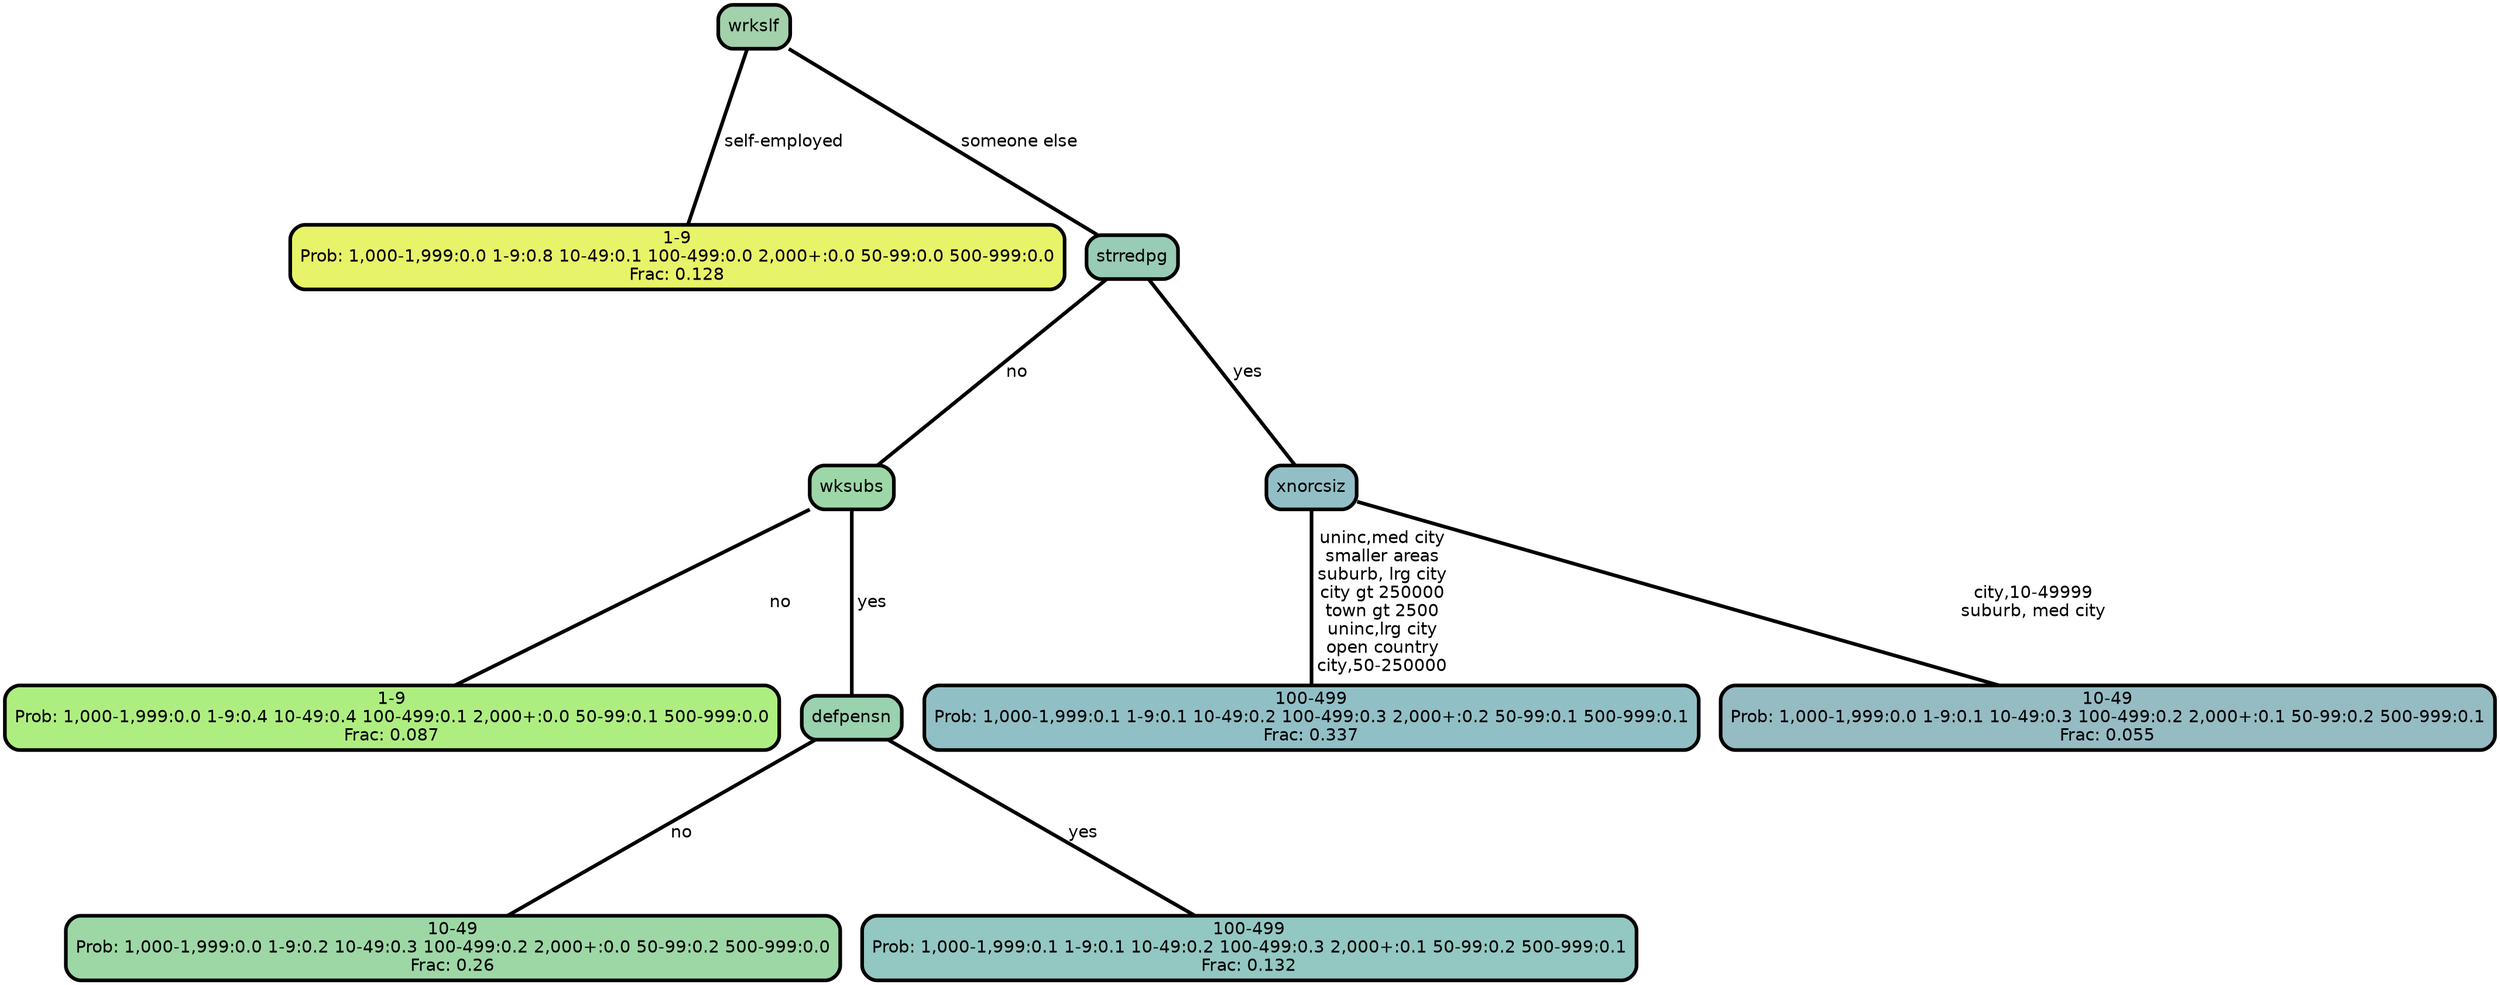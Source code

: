 graph Tree {
node [shape=box, style="filled, rounded",color="black",penwidth="3",fontcolor="black",                 fontname=helvetica] ;
graph [ranksep="0 equally", splines=straight,                 bgcolor=transparent, dpi=200] ;
edge [fontname=helvetica, color=black] ;
0 [label="1-9
Prob: 1,000-1,999:0.0 1-9:0.8 10-49:0.1 100-499:0.0 2,000+:0.0 50-99:0.0 500-999:0.0
Frac: 0.128", fillcolor="#e7f369"] ;
1 [label="wrkslf", fillcolor="#a2d1ab"] ;
2 [label="1-9
Prob: 1,000-1,999:0.0 1-9:0.4 10-49:0.4 100-499:0.1 2,000+:0.0 50-99:0.1 500-999:0.0
Frac: 0.087", fillcolor="#aeee81"] ;
3 [label="wksubs", fillcolor="#9dd7a7"] ;
4 [label="10-49
Prob: 1,000-1,999:0.0 1-9:0.2 10-49:0.3 100-499:0.2 2,000+:0.0 50-99:0.2 500-999:0.0
Frac: 0.26", fillcolor="#9dd7a6"] ;
5 [label="defpensn", fillcolor="#9ad1af"] ;
6 [label="100-499
Prob: 1,000-1,999:0.1 1-9:0.1 10-49:0.2 100-499:0.3 2,000+:0.1 50-99:0.2 500-999:0.1
Frac: 0.132", fillcolor="#93c7c1"] ;
7 [label="strredpg", fillcolor="#98ccb4"] ;
8 [label="100-499
Prob: 1,000-1,999:0.1 1-9:0.1 10-49:0.2 100-499:0.3 2,000+:0.2 50-99:0.1 500-999:0.1
Frac: 0.337", fillcolor="#91bfc6"] ;
9 [label="xnorcsiz", fillcolor="#92bfc5"] ;
10 [label="10-49
Prob: 1,000-1,999:0.0 1-9:0.1 10-49:0.3 100-499:0.2 2,000+:0.1 50-99:0.2 500-999:0.1
Frac: 0.055", fillcolor="#95bbc3"] ;
1 -- 0 [label=" self-employed",penwidth=3] ;
1 -- 7 [label=" someone else",penwidth=3] ;
3 -- 2 [label=" no",penwidth=3] ;
3 -- 5 [label=" yes",penwidth=3] ;
5 -- 4 [label=" no",penwidth=3] ;
5 -- 6 [label=" yes",penwidth=3] ;
7 -- 3 [label=" no",penwidth=3] ;
7 -- 9 [label=" yes",penwidth=3] ;
9 -- 8 [label=" uninc,med city\n smaller areas\n suburb, lrg city\n city gt 250000\n town gt 2500\n uninc,lrg city\n open country\n city,50-250000",penwidth=3] ;
9 -- 10 [label=" city,10-49999\n suburb, med city",penwidth=3] ;
{rank = same;}}